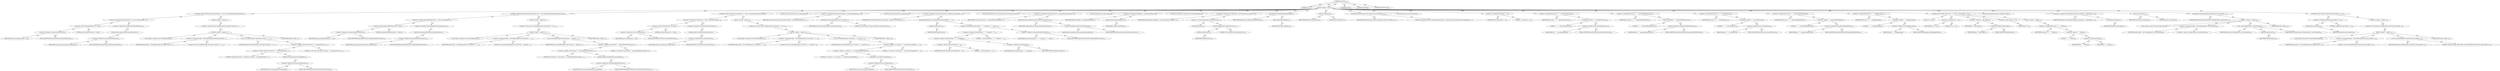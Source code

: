 digraph "execute" {  
"111669149696" [label = <(METHOD,execute)<SUB>114</SUB>> ]
"115964116992" [label = <(PARAM,this)<SUB>114</SUB>> ]
"25769803776" [label = <(BLOCK,&lt;empty&gt;,&lt;empty&gt;)<SUB>114</SUB>> ]
"47244640256" [label = <(CONTROL_STRUCTURE,IF,if (descriptorDirectory == null || !descriptorDirectory.isDirectory()))<SUB>115</SUB>> ]
"30064771072" [label = <(&lt;operator&gt;.logicalOr,descriptorDirectory == null || !descriptorDirec...)<SUB>115</SUB>> ]
"30064771073" [label = <(&lt;operator&gt;.equals,descriptorDirectory == null)<SUB>115</SUB>> ]
"30064771074" [label = <(&lt;operator&gt;.fieldAccess,this.descriptorDirectory)<SUB>115</SUB>> ]
"68719476742" [label = <(IDENTIFIER,this,descriptorDirectory == null)> ]
"55834574848" [label = <(FIELD_IDENTIFIER,descriptorDirectory,descriptorDirectory)<SUB>115</SUB>> ]
"90194313216" [label = <(LITERAL,null,descriptorDirectory == null)<SUB>115</SUB>> ]
"30064771075" [label = <(&lt;operator&gt;.logicalNot,!descriptorDirectory.isDirectory())<SUB>116</SUB>> ]
"30064771076" [label = <(isDirectory,this.descriptorDirectory.isDirectory())<SUB>116</SUB>> ]
"30064771077" [label = <(&lt;operator&gt;.fieldAccess,this.descriptorDirectory)<SUB>116</SUB>> ]
"68719476743" [label = <(IDENTIFIER,this,this.descriptorDirectory.isDirectory())> ]
"55834574849" [label = <(FIELD_IDENTIFIER,descriptorDirectory,descriptorDirectory)<SUB>116</SUB>> ]
"25769803777" [label = <(BLOCK,&lt;empty&gt;,&lt;empty&gt;)<SUB>116</SUB>> ]
"30064771078" [label = <(&lt;operator&gt;.throw,throw new BuildException(&quot;descriptors directory...)<SUB>117</SUB>> ]
"25769803778" [label = <(BLOCK,&lt;empty&gt;,&lt;empty&gt;)<SUB>117</SUB>> ]
"94489280512" [label = <(LOCAL,$obj0: org.apache.tools.ant.BuildException)<SUB>117</SUB>> ]
"30064771079" [label = <(&lt;operator&gt;.assignment,$obj0 = new BuildException(&quot;descriptors directo...)<SUB>117</SUB>> ]
"68719476744" [label = <(IDENTIFIER,$obj0,$obj0 = new BuildException(&quot;descriptors directo...)<SUB>117</SUB>> ]
"30064771080" [label = <(&lt;operator&gt;.alloc,new BuildException(&quot;descriptors directory &quot; + d...)<SUB>117</SUB>> ]
"30064771081" [label = <(&lt;init&gt;,new BuildException(&quot;descriptors directory &quot; + d...)<SUB>117</SUB>> ]
"68719476745" [label = <(IDENTIFIER,$obj0,new BuildException(&quot;descriptors directory &quot; + d...)<SUB>117</SUB>> ]
"30064771082" [label = <(&lt;operator&gt;.addition,&quot;descriptors directory &quot; + descriptorDirectory....)<SUB>117</SUB>> ]
"30064771083" [label = <(&lt;operator&gt;.addition,&quot;descriptors directory &quot; + descriptorDirectory....)<SUB>117</SUB>> ]
"90194313217" [label = <(LITERAL,&quot;descriptors directory &quot;,&quot;descriptors directory &quot; + descriptorDirectory....)<SUB>117</SUB>> ]
"30064771084" [label = <(getPath,this.descriptorDirectory.getPath())<SUB>118</SUB>> ]
"30064771085" [label = <(&lt;operator&gt;.fieldAccess,this.descriptorDirectory)<SUB>118</SUB>> ]
"68719476746" [label = <(IDENTIFIER,this,this.descriptorDirectory.getPath())> ]
"55834574850" [label = <(FIELD_IDENTIFIER,descriptorDirectory,descriptorDirectory)<SUB>118</SUB>> ]
"90194313218" [label = <(LITERAL,&quot; is not valid&quot;,&quot;descriptors directory &quot; + descriptorDirectory....)<SUB>118</SUB>> ]
"68719476747" [label = <(IDENTIFIER,$obj0,&lt;empty&gt;)<SUB>117</SUB>> ]
"47244640257" [label = <(CONTROL_STRUCTURE,IF,if (generatedFilesDirectory == null || !generatedFilesDirectory.isDirectory()))<SUB>120</SUB>> ]
"30064771086" [label = <(&lt;operator&gt;.logicalOr,generatedFilesDirectory == null || !generatedFi...)<SUB>120</SUB>> ]
"30064771087" [label = <(&lt;operator&gt;.equals,generatedFilesDirectory == null)<SUB>120</SUB>> ]
"30064771088" [label = <(&lt;operator&gt;.fieldAccess,this.generatedFilesDirectory)<SUB>120</SUB>> ]
"68719476748" [label = <(IDENTIFIER,this,generatedFilesDirectory == null)> ]
"55834574851" [label = <(FIELD_IDENTIFIER,generatedFilesDirectory,generatedFilesDirectory)<SUB>120</SUB>> ]
"90194313219" [label = <(LITERAL,null,generatedFilesDirectory == null)<SUB>120</SUB>> ]
"30064771089" [label = <(&lt;operator&gt;.logicalNot,!generatedFilesDirectory.isDirectory())<SUB>121</SUB>> ]
"30064771090" [label = <(isDirectory,this.generatedFilesDirectory.isDirectory())<SUB>121</SUB>> ]
"30064771091" [label = <(&lt;operator&gt;.fieldAccess,this.generatedFilesDirectory)<SUB>121</SUB>> ]
"68719476749" [label = <(IDENTIFIER,this,this.generatedFilesDirectory.isDirectory())> ]
"55834574852" [label = <(FIELD_IDENTIFIER,generatedFilesDirectory,generatedFilesDirectory)<SUB>121</SUB>> ]
"25769803779" [label = <(BLOCK,&lt;empty&gt;,&lt;empty&gt;)<SUB>121</SUB>> ]
"30064771092" [label = <(&lt;operator&gt;.throw,throw new BuildException(&quot;dest directory &quot; + ge...)<SUB>122</SUB>> ]
"25769803780" [label = <(BLOCK,&lt;empty&gt;,&lt;empty&gt;)<SUB>122</SUB>> ]
"94489280513" [label = <(LOCAL,$obj1: org.apache.tools.ant.BuildException)<SUB>122</SUB>> ]
"30064771093" [label = <(&lt;operator&gt;.assignment,$obj1 = new BuildException(&quot;dest directory &quot; + ...)<SUB>122</SUB>> ]
"68719476750" [label = <(IDENTIFIER,$obj1,$obj1 = new BuildException(&quot;dest directory &quot; + ...)<SUB>122</SUB>> ]
"30064771094" [label = <(&lt;operator&gt;.alloc,new BuildException(&quot;dest directory &quot; + generate...)<SUB>122</SUB>> ]
"30064771095" [label = <(&lt;init&gt;,new BuildException(&quot;dest directory &quot; + generate...)<SUB>122</SUB>> ]
"68719476751" [label = <(IDENTIFIER,$obj1,new BuildException(&quot;dest directory &quot; + generate...)<SUB>122</SUB>> ]
"30064771096" [label = <(&lt;operator&gt;.addition,&quot;dest directory &quot; + generatedFilesDirectory.get...)<SUB>122</SUB>> ]
"30064771097" [label = <(&lt;operator&gt;.addition,&quot;dest directory &quot; + generatedFilesDirectory.get...)<SUB>122</SUB>> ]
"90194313220" [label = <(LITERAL,&quot;dest directory &quot;,&quot;dest directory &quot; + generatedFilesDirectory.get...)<SUB>122</SUB>> ]
"30064771098" [label = <(getPath,this.generatedFilesDirectory.getPath())<SUB>123</SUB>> ]
"30064771099" [label = <(&lt;operator&gt;.fieldAccess,this.generatedFilesDirectory)<SUB>123</SUB>> ]
"68719476752" [label = <(IDENTIFIER,this,this.generatedFilesDirectory.getPath())> ]
"55834574853" [label = <(FIELD_IDENTIFIER,generatedFilesDirectory,generatedFilesDirectory)<SUB>123</SUB>> ]
"90194313221" [label = <(LITERAL,&quot; is not valid&quot;,&quot;dest directory &quot; + generatedFilesDirectory.get...)<SUB>123</SUB>> ]
"68719476753" [label = <(IDENTIFIER,$obj1,&lt;empty&gt;)<SUB>122</SUB>> ]
"47244640258" [label = <(CONTROL_STRUCTURE,IF,if (sourceDirectory == null || !sourceDirectory.isDirectory()))<SUB>126</SUB>> ]
"30064771100" [label = <(&lt;operator&gt;.logicalOr,sourceDirectory == null || !sourceDirectory.isD...)<SUB>126</SUB>> ]
"30064771101" [label = <(&lt;operator&gt;.equals,sourceDirectory == null)<SUB>126</SUB>> ]
"30064771102" [label = <(&lt;operator&gt;.fieldAccess,this.sourceDirectory)<SUB>126</SUB>> ]
"68719476754" [label = <(IDENTIFIER,this,sourceDirectory == null)> ]
"55834574854" [label = <(FIELD_IDENTIFIER,sourceDirectory,sourceDirectory)<SUB>126</SUB>> ]
"90194313222" [label = <(LITERAL,null,sourceDirectory == null)<SUB>126</SUB>> ]
"30064771103" [label = <(&lt;operator&gt;.logicalNot,!sourceDirectory.isDirectory())<SUB>127</SUB>> ]
"30064771104" [label = <(isDirectory,this.sourceDirectory.isDirectory())<SUB>127</SUB>> ]
"30064771105" [label = <(&lt;operator&gt;.fieldAccess,this.sourceDirectory)<SUB>127</SUB>> ]
"68719476755" [label = <(IDENTIFIER,this,this.sourceDirectory.isDirectory())> ]
"55834574855" [label = <(FIELD_IDENTIFIER,sourceDirectory,sourceDirectory)<SUB>127</SUB>> ]
"25769803781" [label = <(BLOCK,&lt;empty&gt;,&lt;empty&gt;)<SUB>127</SUB>> ]
"30064771106" [label = <(&lt;operator&gt;.throw,throw new BuildException(&quot;src directory &quot; + sou...)<SUB>128</SUB>> ]
"25769803782" [label = <(BLOCK,&lt;empty&gt;,&lt;empty&gt;)<SUB>128</SUB>> ]
"94489280514" [label = <(LOCAL,$obj2: org.apache.tools.ant.BuildException)<SUB>128</SUB>> ]
"30064771107" [label = <(&lt;operator&gt;.assignment,$obj2 = new BuildException(&quot;src directory &quot; + s...)<SUB>128</SUB>> ]
"68719476756" [label = <(IDENTIFIER,$obj2,$obj2 = new BuildException(&quot;src directory &quot; + s...)<SUB>128</SUB>> ]
"30064771108" [label = <(&lt;operator&gt;.alloc,new BuildException(&quot;src directory &quot; + sourceDir...)<SUB>128</SUB>> ]
"30064771109" [label = <(&lt;init&gt;,new BuildException(&quot;src directory &quot; + sourceDir...)<SUB>128</SUB>> ]
"68719476757" [label = <(IDENTIFIER,$obj2,new BuildException(&quot;src directory &quot; + sourceDir...)<SUB>128</SUB>> ]
"30064771110" [label = <(&lt;operator&gt;.addition,&quot;src directory &quot; + sourceDirectory.getPath() + ...)<SUB>128</SUB>> ]
"30064771111" [label = <(&lt;operator&gt;.addition,&quot;src directory &quot; + sourceDirectory.getPath())<SUB>128</SUB>> ]
"90194313223" [label = <(LITERAL,&quot;src directory &quot;,&quot;src directory &quot; + sourceDirectory.getPath())<SUB>128</SUB>> ]
"30064771112" [label = <(getPath,this.sourceDirectory.getPath())<SUB>129</SUB>> ]
"30064771113" [label = <(&lt;operator&gt;.fieldAccess,this.sourceDirectory)<SUB>129</SUB>> ]
"68719476758" [label = <(IDENTIFIER,this,this.sourceDirectory.getPath())> ]
"55834574856" [label = <(FIELD_IDENTIFIER,sourceDirectory,sourceDirectory)<SUB>129</SUB>> ]
"90194313224" [label = <(LITERAL,&quot; is not valid&quot;,&quot;src directory &quot; + sourceDirectory.getPath() + ...)<SUB>129</SUB>> ]
"68719476759" [label = <(IDENTIFIER,$obj2,&lt;empty&gt;)<SUB>128</SUB>> ]
"94489280515" [label = <(LOCAL,String systemClassPath: java.lang.String)<SUB>132</SUB>> ]
"30064771114" [label = <(&lt;operator&gt;.assignment,String systemClassPath = System.getProperty(&quot;ja...)<SUB>132</SUB>> ]
"68719476760" [label = <(IDENTIFIER,systemClassPath,String systemClassPath = System.getProperty(&quot;ja...)<SUB>132</SUB>> ]
"30064771115" [label = <(getProperty,System.getProperty(&quot;java.class.path&quot;))<SUB>132</SUB>> ]
"68719476761" [label = <(IDENTIFIER,System,System.getProperty(&quot;java.class.path&quot;))<SUB>132</SUB>> ]
"90194313225" [label = <(LITERAL,&quot;java.class.path&quot;,System.getProperty(&quot;java.class.path&quot;))<SUB>132</SUB>> ]
"94489280516" [label = <(LOCAL,String execClassPath: java.lang.String)<SUB>133</SUB>> ]
"30064771116" [label = <(&lt;operator&gt;.assignment,String execClassPath = getProject().translatePa...)<SUB>133</SUB>> ]
"68719476762" [label = <(IDENTIFIER,execClassPath,String execClassPath = getProject().translatePa...)<SUB>133</SUB>> ]
"30064771117" [label = <(translatePath,getProject().translatePath(systemClassPath + &quot;:...)<SUB>134</SUB>> ]
"30064771118" [label = <(getProject,getProject())<SUB>134</SUB>> ]
"68719476736" [label = <(IDENTIFIER,this,getProject())<SUB>134</SUB>> ]
"30064771119" [label = <(&lt;operator&gt;.addition,systemClassPath + &quot;:&quot; + classpath + &quot;:&quot; + gener...)<SUB>134</SUB>> ]
"30064771120" [label = <(&lt;operator&gt;.addition,systemClassPath + &quot;:&quot; + classpath + &quot;:&quot;)<SUB>134</SUB>> ]
"30064771121" [label = <(&lt;operator&gt;.addition,systemClassPath + &quot;:&quot; + classpath)<SUB>134</SUB>> ]
"30064771122" [label = <(&lt;operator&gt;.addition,systemClassPath + &quot;:&quot;)<SUB>134</SUB>> ]
"68719476763" [label = <(IDENTIFIER,systemClassPath,systemClassPath + &quot;:&quot;)<SUB>134</SUB>> ]
"90194313226" [label = <(LITERAL,&quot;:&quot;,systemClassPath + &quot;:&quot;)<SUB>134</SUB>> ]
"30064771123" [label = <(&lt;operator&gt;.fieldAccess,this.classpath)<SUB>134</SUB>> ]
"68719476764" [label = <(IDENTIFIER,this,systemClassPath + &quot;:&quot; + classpath)> ]
"55834574857" [label = <(FIELD_IDENTIFIER,classpath,classpath)<SUB>134</SUB>> ]
"90194313227" [label = <(LITERAL,&quot;:&quot;,systemClassPath + &quot;:&quot; + classpath + &quot;:&quot;)<SUB>135</SUB>> ]
"30064771124" [label = <(&lt;operator&gt;.fieldAccess,this.generatedFilesDirectory)<SUB>135</SUB>> ]
"68719476765" [label = <(IDENTIFIER,this,systemClassPath + &quot;:&quot; + classpath + &quot;:&quot; + gener...)> ]
"55834574858" [label = <(FIELD_IDENTIFIER,generatedFilesDirectory,generatedFilesDirectory)<SUB>135</SUB>> ]
"94489280517" [label = <(LOCAL,DirectoryScanner ds: org.apache.tools.ant.DirectoryScanner)<SUB>137</SUB>> ]
"30064771125" [label = <(&lt;operator&gt;.assignment,DirectoryScanner ds = super.getDirectoryScanner...)<SUB>137</SUB>> ]
"68719476766" [label = <(IDENTIFIER,ds,DirectoryScanner ds = super.getDirectoryScanner...)<SUB>137</SUB>> ]
"30064771126" [label = <(getDirectoryScanner,getDirectoryScanner(descriptorDirectory))<SUB>137</SUB>> ]
"68719476767" [label = <(IDENTIFIER,super,getDirectoryScanner(descriptorDirectory))<SUB>137</SUB>> ]
"30064771127" [label = <(&lt;operator&gt;.fieldAccess,this.descriptorDirectory)<SUB>137</SUB>> ]
"68719476768" [label = <(IDENTIFIER,this,getDirectoryScanner(descriptorDirectory))> ]
"55834574859" [label = <(FIELD_IDENTIFIER,descriptorDirectory,descriptorDirectory)<SUB>137</SUB>> ]
"94489280518" [label = <(LOCAL,String[] files: java.lang.String[])<SUB>139</SUB>> ]
"30064771128" [label = <(&lt;operator&gt;.assignment,String[] files = ds.getIncludedFiles())<SUB>139</SUB>> ]
"68719476769" [label = <(IDENTIFIER,files,String[] files = ds.getIncludedFiles())<SUB>139</SUB>> ]
"30064771129" [label = <(getIncludedFiles,getIncludedFiles())<SUB>139</SUB>> ]
"68719476770" [label = <(IDENTIFIER,ds,getIncludedFiles())<SUB>139</SUB>> ]
"94489280519" [label = <(LOCAL,Java helperTask: org.apache.tools.ant.taskdefs.Java)<SUB>141</SUB>> ]
"30064771130" [label = <(&lt;operator&gt;.assignment,Java helperTask = (Java) getProject().createTas...)<SUB>141</SUB>> ]
"68719476771" [label = <(IDENTIFIER,helperTask,Java helperTask = (Java) getProject().createTas...)<SUB>141</SUB>> ]
"30064771131" [label = <(&lt;operator&gt;.cast,(Java) getProject().createTask(&quot;java&quot;))<SUB>141</SUB>> ]
"180388626432" [label = <(TYPE_REF,Java,Java)<SUB>141</SUB>> ]
"30064771132" [label = <(createTask,getProject().createTask(&quot;java&quot;))<SUB>141</SUB>> ]
"30064771133" [label = <(getProject,getProject())<SUB>141</SUB>> ]
"68719476737" [label = <(IDENTIFIER,this,getProject())<SUB>141</SUB>> ]
"90194313228" [label = <(LITERAL,&quot;java&quot;,getProject().createTask(&quot;java&quot;))<SUB>141</SUB>> ]
"30064771134" [label = <(setTaskName,setTaskName(getTaskName()))<SUB>142</SUB>> ]
"68719476772" [label = <(IDENTIFIER,helperTask,setTaskName(getTaskName()))<SUB>142</SUB>> ]
"30064771135" [label = <(getTaskName,getTaskName())<SUB>142</SUB>> ]
"68719476738" [label = <(IDENTIFIER,this,getTaskName())<SUB>142</SUB>> ]
"30064771136" [label = <(setFork,setFork(true))<SUB>143</SUB>> ]
"68719476773" [label = <(IDENTIFIER,helperTask,setFork(true))<SUB>143</SUB>> ]
"90194313229" [label = <(LITERAL,true,setFork(true))<SUB>143</SUB>> ]
"30064771137" [label = <(setClassname,setClassname(&quot;org.apache.tools.ant.taskdefs.opt...)<SUB>144</SUB>> ]
"68719476774" [label = <(IDENTIFIER,helperTask,setClassname(&quot;org.apache.tools.ant.taskdefs.opt...)<SUB>144</SUB>> ]
"90194313230" [label = <(LITERAL,&quot;org.apache.tools.ant.taskdefs.optional.ejb.Ejb...,setClassname(&quot;org.apache.tools.ant.taskdefs.opt...)<SUB>144</SUB>> ]
"94489280520" [label = <(LOCAL,String args: java.lang.String)<SUB>145</SUB>> ]
"30064771138" [label = <(&lt;operator&gt;.assignment,String args = &quot;&quot;)<SUB>145</SUB>> ]
"68719476775" [label = <(IDENTIFIER,args,String args = &quot;&quot;)<SUB>145</SUB>> ]
"90194313231" [label = <(LITERAL,&quot;&quot;,String args = &quot;&quot;)<SUB>145</SUB>> ]
"30064771139" [label = <(&lt;operator&gt;.assignmentPlus,args += &quot; &quot; + descriptorDirectory)<SUB>146</SUB>> ]
"68719476776" [label = <(IDENTIFIER,args,args += &quot; &quot; + descriptorDirectory)<SUB>146</SUB>> ]
"30064771140" [label = <(&lt;operator&gt;.addition,&quot; &quot; + descriptorDirectory)<SUB>146</SUB>> ]
"90194313232" [label = <(LITERAL,&quot; &quot;,&quot; &quot; + descriptorDirectory)<SUB>146</SUB>> ]
"30064771141" [label = <(&lt;operator&gt;.fieldAccess,this.descriptorDirectory)<SUB>146</SUB>> ]
"68719476777" [label = <(IDENTIFIER,this,&quot; &quot; + descriptorDirectory)> ]
"55834574860" [label = <(FIELD_IDENTIFIER,descriptorDirectory,descriptorDirectory)<SUB>146</SUB>> ]
"30064771142" [label = <(&lt;operator&gt;.assignmentPlus,args += &quot; &quot; + generatedFilesDirectory)<SUB>147</SUB>> ]
"68719476778" [label = <(IDENTIFIER,args,args += &quot; &quot; + generatedFilesDirectory)<SUB>147</SUB>> ]
"30064771143" [label = <(&lt;operator&gt;.addition,&quot; &quot; + generatedFilesDirectory)<SUB>147</SUB>> ]
"90194313233" [label = <(LITERAL,&quot; &quot;,&quot; &quot; + generatedFilesDirectory)<SUB>147</SUB>> ]
"30064771144" [label = <(&lt;operator&gt;.fieldAccess,this.generatedFilesDirectory)<SUB>147</SUB>> ]
"68719476779" [label = <(IDENTIFIER,this,&quot; &quot; + generatedFilesDirectory)> ]
"55834574861" [label = <(FIELD_IDENTIFIER,generatedFilesDirectory,generatedFilesDirectory)<SUB>147</SUB>> ]
"30064771145" [label = <(&lt;operator&gt;.assignmentPlus,args += &quot; &quot; + sourceDirectory)<SUB>148</SUB>> ]
"68719476780" [label = <(IDENTIFIER,args,args += &quot; &quot; + sourceDirectory)<SUB>148</SUB>> ]
"30064771146" [label = <(&lt;operator&gt;.addition,&quot; &quot; + sourceDirectory)<SUB>148</SUB>> ]
"90194313234" [label = <(LITERAL,&quot; &quot;,&quot; &quot; + sourceDirectory)<SUB>148</SUB>> ]
"30064771147" [label = <(&lt;operator&gt;.fieldAccess,this.sourceDirectory)<SUB>148</SUB>> ]
"68719476781" [label = <(IDENTIFIER,this,&quot; &quot; + sourceDirectory)> ]
"55834574862" [label = <(FIELD_IDENTIFIER,sourceDirectory,sourceDirectory)<SUB>148</SUB>> ]
"30064771148" [label = <(&lt;operator&gt;.assignmentPlus,args += &quot; &quot; + generatedManifestFile)<SUB>149</SUB>> ]
"68719476782" [label = <(IDENTIFIER,args,args += &quot; &quot; + generatedManifestFile)<SUB>149</SUB>> ]
"30064771149" [label = <(&lt;operator&gt;.addition,&quot; &quot; + generatedManifestFile)<SUB>149</SUB>> ]
"90194313235" [label = <(LITERAL,&quot; &quot;,&quot; &quot; + generatedManifestFile)<SUB>149</SUB>> ]
"30064771150" [label = <(&lt;operator&gt;.fieldAccess,this.generatedManifestFile)<SUB>149</SUB>> ]
"68719476783" [label = <(IDENTIFIER,this,&quot; &quot; + generatedManifestFile)> ]
"55834574863" [label = <(FIELD_IDENTIFIER,generatedManifestFile,generatedManifestFile)<SUB>149</SUB>> ]
"30064771151" [label = <(&lt;operator&gt;.assignmentPlus,args += &quot; &quot; + keepgenerated)<SUB>150</SUB>> ]
"68719476784" [label = <(IDENTIFIER,args,args += &quot; &quot; + keepgenerated)<SUB>150</SUB>> ]
"30064771152" [label = <(&lt;operator&gt;.addition,&quot; &quot; + keepgenerated)<SUB>150</SUB>> ]
"90194313236" [label = <(LITERAL,&quot; &quot;,&quot; &quot; + keepgenerated)<SUB>150</SUB>> ]
"30064771153" [label = <(&lt;operator&gt;.fieldAccess,this.keepgenerated)<SUB>150</SUB>> ]
"68719476785" [label = <(IDENTIFIER,this,&quot; &quot; + keepgenerated)> ]
"55834574864" [label = <(FIELD_IDENTIFIER,keepgenerated,keepgenerated)<SUB>150</SUB>> ]
"47244640259" [label = <(CONTROL_STRUCTURE,FOR,for (int i = 0; Some(i &lt; files.length); ++i))<SUB>152</SUB>> ]
"94489280521" [label = <(LOCAL,int i: int)<SUB>152</SUB>> ]
"30064771154" [label = <(&lt;operator&gt;.assignment,int i = 0)<SUB>152</SUB>> ]
"68719476786" [label = <(IDENTIFIER,i,int i = 0)<SUB>152</SUB>> ]
"90194313237" [label = <(LITERAL,0,int i = 0)<SUB>152</SUB>> ]
"30064771155" [label = <(&lt;operator&gt;.lessThan,i &lt; files.length)<SUB>152</SUB>> ]
"68719476787" [label = <(IDENTIFIER,i,i &lt; files.length)<SUB>152</SUB>> ]
"30064771156" [label = <(&lt;operator&gt;.fieldAccess,files.length)<SUB>152</SUB>> ]
"68719476788" [label = <(IDENTIFIER,files,i &lt; files.length)<SUB>152</SUB>> ]
"55834574865" [label = <(FIELD_IDENTIFIER,length,length)<SUB>152</SUB>> ]
"30064771157" [label = <(&lt;operator&gt;.preIncrement,++i)<SUB>152</SUB>> ]
"68719476789" [label = <(IDENTIFIER,i,++i)<SUB>152</SUB>> ]
"25769803783" [label = <(BLOCK,&lt;empty&gt;,&lt;empty&gt;)<SUB>152</SUB>> ]
"30064771158" [label = <(&lt;operator&gt;.assignmentPlus,args += &quot; &quot; + files[i])<SUB>153</SUB>> ]
"68719476790" [label = <(IDENTIFIER,args,args += &quot; &quot; + files[i])<SUB>153</SUB>> ]
"30064771159" [label = <(&lt;operator&gt;.addition,&quot; &quot; + files[i])<SUB>153</SUB>> ]
"90194313238" [label = <(LITERAL,&quot; &quot;,&quot; &quot; + files[i])<SUB>153</SUB>> ]
"30064771160" [label = <(&lt;operator&gt;.indexAccess,files[i])<SUB>153</SUB>> ]
"68719476791" [label = <(IDENTIFIER,files,&quot; &quot; + files[i])<SUB>153</SUB>> ]
"68719476792" [label = <(IDENTIFIER,i,&quot; &quot; + files[i])<SUB>153</SUB>> ]
"94489280522" [label = <(LOCAL,Commandline.Argument arguments: ANY)<SUB>156</SUB>> ]
"30064771161" [label = <(&lt;operator&gt;.assignment,Commandline.Argument arguments = helperTask.cre...)<SUB>156</SUB>> ]
"68719476793" [label = <(IDENTIFIER,arguments,Commandline.Argument arguments = helperTask.cre...)<SUB>156</SUB>> ]
"30064771162" [label = <(createArg,createArg())<SUB>156</SUB>> ]
"68719476794" [label = <(IDENTIFIER,helperTask,createArg())<SUB>156</SUB>> ]
"30064771163" [label = <(setLine,setLine(args))<SUB>157</SUB>> ]
"68719476795" [label = <(IDENTIFIER,arguments,setLine(args))<SUB>157</SUB>> ]
"68719476796" [label = <(IDENTIFIER,args,setLine(args))<SUB>157</SUB>> ]
"30064771164" [label = <(setClasspath,setClasspath(new Path(getProject(), execClassPa...)<SUB>158</SUB>> ]
"68719476797" [label = <(IDENTIFIER,helperTask,setClasspath(new Path(getProject(), execClassPa...)<SUB>158</SUB>> ]
"25769803784" [label = <(BLOCK,&lt;empty&gt;,&lt;empty&gt;)<SUB>158</SUB>> ]
"94489280523" [label = <(LOCAL,$obj3: org.apache.tools.ant.types.Path)<SUB>158</SUB>> ]
"30064771165" [label = <(&lt;operator&gt;.assignment,$obj3 = new Path(getProject(), execClassPath))<SUB>158</SUB>> ]
"68719476798" [label = <(IDENTIFIER,$obj3,$obj3 = new Path(getProject(), execClassPath))<SUB>158</SUB>> ]
"30064771166" [label = <(&lt;operator&gt;.alloc,new Path(getProject(), execClassPath))<SUB>158</SUB>> ]
"30064771167" [label = <(&lt;init&gt;,new Path(getProject(), execClassPath))<SUB>158</SUB>> ]
"68719476799" [label = <(IDENTIFIER,$obj3,new Path(getProject(), execClassPath))<SUB>158</SUB>> ]
"30064771168" [label = <(getProject,getProject())<SUB>158</SUB>> ]
"68719476739" [label = <(IDENTIFIER,this,getProject())<SUB>158</SUB>> ]
"68719476800" [label = <(IDENTIFIER,execClassPath,new Path(getProject(), execClassPath))<SUB>158</SUB>> ]
"68719476801" [label = <(IDENTIFIER,$obj3,&lt;empty&gt;)<SUB>158</SUB>> ]
"47244640260" [label = <(CONTROL_STRUCTURE,IF,if (helperTask.executeJava() != 0))<SUB>159</SUB>> ]
"30064771169" [label = <(&lt;operator&gt;.notEquals,helperTask.executeJava() != 0)<SUB>159</SUB>> ]
"30064771170" [label = <(executeJava,executeJava())<SUB>159</SUB>> ]
"68719476802" [label = <(IDENTIFIER,helperTask,executeJava())<SUB>159</SUB>> ]
"90194313239" [label = <(LITERAL,0,helperTask.executeJava() != 0)<SUB>159</SUB>> ]
"25769803785" [label = <(BLOCK,&lt;empty&gt;,&lt;empty&gt;)<SUB>159</SUB>> ]
"30064771171" [label = <(&lt;operator&gt;.throw,throw new BuildException(&quot;Execution of ejbc hel...)<SUB>160</SUB>> ]
"25769803786" [label = <(BLOCK,&lt;empty&gt;,&lt;empty&gt;)<SUB>160</SUB>> ]
"94489280524" [label = <(LOCAL,$obj4: org.apache.tools.ant.BuildException)<SUB>160</SUB>> ]
"30064771172" [label = <(&lt;operator&gt;.assignment,$obj4 = new BuildException(&quot;Execution of ejbc h...)<SUB>160</SUB>> ]
"68719476803" [label = <(IDENTIFIER,$obj4,$obj4 = new BuildException(&quot;Execution of ejbc h...)<SUB>160</SUB>> ]
"30064771173" [label = <(&lt;operator&gt;.alloc,new BuildException(&quot;Execution of ejbc helper fa...)<SUB>160</SUB>> ]
"30064771174" [label = <(&lt;init&gt;,new BuildException(&quot;Execution of ejbc helper fa...)<SUB>160</SUB>> ]
"68719476804" [label = <(IDENTIFIER,$obj4,new BuildException(&quot;Execution of ejbc helper fa...)<SUB>160</SUB>> ]
"90194313240" [label = <(LITERAL,&quot;Execution of ejbc helper failed&quot;,new BuildException(&quot;Execution of ejbc helper fa...)<SUB>160</SUB>> ]
"68719476805" [label = <(IDENTIFIER,$obj4,&lt;empty&gt;)<SUB>160</SUB>> ]
"133143986182" [label = <(MODIFIER,PUBLIC)> ]
"133143986183" [label = <(MODIFIER,VIRTUAL)> ]
"128849018880" [label = <(METHOD_RETURN,void)<SUB>114</SUB>> ]
  "111669149696" -> "115964116992"  [ label = "AST: "] 
  "111669149696" -> "25769803776"  [ label = "AST: "] 
  "111669149696" -> "133143986182"  [ label = "AST: "] 
  "111669149696" -> "133143986183"  [ label = "AST: "] 
  "111669149696" -> "128849018880"  [ label = "AST: "] 
  "25769803776" -> "47244640256"  [ label = "AST: "] 
  "25769803776" -> "47244640257"  [ label = "AST: "] 
  "25769803776" -> "47244640258"  [ label = "AST: "] 
  "25769803776" -> "94489280515"  [ label = "AST: "] 
  "25769803776" -> "30064771114"  [ label = "AST: "] 
  "25769803776" -> "94489280516"  [ label = "AST: "] 
  "25769803776" -> "30064771116"  [ label = "AST: "] 
  "25769803776" -> "94489280517"  [ label = "AST: "] 
  "25769803776" -> "30064771125"  [ label = "AST: "] 
  "25769803776" -> "94489280518"  [ label = "AST: "] 
  "25769803776" -> "30064771128"  [ label = "AST: "] 
  "25769803776" -> "94489280519"  [ label = "AST: "] 
  "25769803776" -> "30064771130"  [ label = "AST: "] 
  "25769803776" -> "30064771134"  [ label = "AST: "] 
  "25769803776" -> "30064771136"  [ label = "AST: "] 
  "25769803776" -> "30064771137"  [ label = "AST: "] 
  "25769803776" -> "94489280520"  [ label = "AST: "] 
  "25769803776" -> "30064771138"  [ label = "AST: "] 
  "25769803776" -> "30064771139"  [ label = "AST: "] 
  "25769803776" -> "30064771142"  [ label = "AST: "] 
  "25769803776" -> "30064771145"  [ label = "AST: "] 
  "25769803776" -> "30064771148"  [ label = "AST: "] 
  "25769803776" -> "30064771151"  [ label = "AST: "] 
  "25769803776" -> "47244640259"  [ label = "AST: "] 
  "25769803776" -> "94489280522"  [ label = "AST: "] 
  "25769803776" -> "30064771161"  [ label = "AST: "] 
  "25769803776" -> "30064771163"  [ label = "AST: "] 
  "25769803776" -> "30064771164"  [ label = "AST: "] 
  "25769803776" -> "47244640260"  [ label = "AST: "] 
  "47244640256" -> "30064771072"  [ label = "AST: "] 
  "47244640256" -> "25769803777"  [ label = "AST: "] 
  "30064771072" -> "30064771073"  [ label = "AST: "] 
  "30064771072" -> "30064771075"  [ label = "AST: "] 
  "30064771073" -> "30064771074"  [ label = "AST: "] 
  "30064771073" -> "90194313216"  [ label = "AST: "] 
  "30064771074" -> "68719476742"  [ label = "AST: "] 
  "30064771074" -> "55834574848"  [ label = "AST: "] 
  "30064771075" -> "30064771076"  [ label = "AST: "] 
  "30064771076" -> "30064771077"  [ label = "AST: "] 
  "30064771077" -> "68719476743"  [ label = "AST: "] 
  "30064771077" -> "55834574849"  [ label = "AST: "] 
  "25769803777" -> "30064771078"  [ label = "AST: "] 
  "30064771078" -> "25769803778"  [ label = "AST: "] 
  "25769803778" -> "94489280512"  [ label = "AST: "] 
  "25769803778" -> "30064771079"  [ label = "AST: "] 
  "25769803778" -> "30064771081"  [ label = "AST: "] 
  "25769803778" -> "68719476747"  [ label = "AST: "] 
  "30064771079" -> "68719476744"  [ label = "AST: "] 
  "30064771079" -> "30064771080"  [ label = "AST: "] 
  "30064771081" -> "68719476745"  [ label = "AST: "] 
  "30064771081" -> "30064771082"  [ label = "AST: "] 
  "30064771082" -> "30064771083"  [ label = "AST: "] 
  "30064771082" -> "90194313218"  [ label = "AST: "] 
  "30064771083" -> "90194313217"  [ label = "AST: "] 
  "30064771083" -> "30064771084"  [ label = "AST: "] 
  "30064771084" -> "30064771085"  [ label = "AST: "] 
  "30064771085" -> "68719476746"  [ label = "AST: "] 
  "30064771085" -> "55834574850"  [ label = "AST: "] 
  "47244640257" -> "30064771086"  [ label = "AST: "] 
  "47244640257" -> "25769803779"  [ label = "AST: "] 
  "30064771086" -> "30064771087"  [ label = "AST: "] 
  "30064771086" -> "30064771089"  [ label = "AST: "] 
  "30064771087" -> "30064771088"  [ label = "AST: "] 
  "30064771087" -> "90194313219"  [ label = "AST: "] 
  "30064771088" -> "68719476748"  [ label = "AST: "] 
  "30064771088" -> "55834574851"  [ label = "AST: "] 
  "30064771089" -> "30064771090"  [ label = "AST: "] 
  "30064771090" -> "30064771091"  [ label = "AST: "] 
  "30064771091" -> "68719476749"  [ label = "AST: "] 
  "30064771091" -> "55834574852"  [ label = "AST: "] 
  "25769803779" -> "30064771092"  [ label = "AST: "] 
  "30064771092" -> "25769803780"  [ label = "AST: "] 
  "25769803780" -> "94489280513"  [ label = "AST: "] 
  "25769803780" -> "30064771093"  [ label = "AST: "] 
  "25769803780" -> "30064771095"  [ label = "AST: "] 
  "25769803780" -> "68719476753"  [ label = "AST: "] 
  "30064771093" -> "68719476750"  [ label = "AST: "] 
  "30064771093" -> "30064771094"  [ label = "AST: "] 
  "30064771095" -> "68719476751"  [ label = "AST: "] 
  "30064771095" -> "30064771096"  [ label = "AST: "] 
  "30064771096" -> "30064771097"  [ label = "AST: "] 
  "30064771096" -> "90194313221"  [ label = "AST: "] 
  "30064771097" -> "90194313220"  [ label = "AST: "] 
  "30064771097" -> "30064771098"  [ label = "AST: "] 
  "30064771098" -> "30064771099"  [ label = "AST: "] 
  "30064771099" -> "68719476752"  [ label = "AST: "] 
  "30064771099" -> "55834574853"  [ label = "AST: "] 
  "47244640258" -> "30064771100"  [ label = "AST: "] 
  "47244640258" -> "25769803781"  [ label = "AST: "] 
  "30064771100" -> "30064771101"  [ label = "AST: "] 
  "30064771100" -> "30064771103"  [ label = "AST: "] 
  "30064771101" -> "30064771102"  [ label = "AST: "] 
  "30064771101" -> "90194313222"  [ label = "AST: "] 
  "30064771102" -> "68719476754"  [ label = "AST: "] 
  "30064771102" -> "55834574854"  [ label = "AST: "] 
  "30064771103" -> "30064771104"  [ label = "AST: "] 
  "30064771104" -> "30064771105"  [ label = "AST: "] 
  "30064771105" -> "68719476755"  [ label = "AST: "] 
  "30064771105" -> "55834574855"  [ label = "AST: "] 
  "25769803781" -> "30064771106"  [ label = "AST: "] 
  "30064771106" -> "25769803782"  [ label = "AST: "] 
  "25769803782" -> "94489280514"  [ label = "AST: "] 
  "25769803782" -> "30064771107"  [ label = "AST: "] 
  "25769803782" -> "30064771109"  [ label = "AST: "] 
  "25769803782" -> "68719476759"  [ label = "AST: "] 
  "30064771107" -> "68719476756"  [ label = "AST: "] 
  "30064771107" -> "30064771108"  [ label = "AST: "] 
  "30064771109" -> "68719476757"  [ label = "AST: "] 
  "30064771109" -> "30064771110"  [ label = "AST: "] 
  "30064771110" -> "30064771111"  [ label = "AST: "] 
  "30064771110" -> "90194313224"  [ label = "AST: "] 
  "30064771111" -> "90194313223"  [ label = "AST: "] 
  "30064771111" -> "30064771112"  [ label = "AST: "] 
  "30064771112" -> "30064771113"  [ label = "AST: "] 
  "30064771113" -> "68719476758"  [ label = "AST: "] 
  "30064771113" -> "55834574856"  [ label = "AST: "] 
  "30064771114" -> "68719476760"  [ label = "AST: "] 
  "30064771114" -> "30064771115"  [ label = "AST: "] 
  "30064771115" -> "68719476761"  [ label = "AST: "] 
  "30064771115" -> "90194313225"  [ label = "AST: "] 
  "30064771116" -> "68719476762"  [ label = "AST: "] 
  "30064771116" -> "30064771117"  [ label = "AST: "] 
  "30064771117" -> "30064771118"  [ label = "AST: "] 
  "30064771117" -> "30064771119"  [ label = "AST: "] 
  "30064771118" -> "68719476736"  [ label = "AST: "] 
  "30064771119" -> "30064771120"  [ label = "AST: "] 
  "30064771119" -> "30064771124"  [ label = "AST: "] 
  "30064771120" -> "30064771121"  [ label = "AST: "] 
  "30064771120" -> "90194313227"  [ label = "AST: "] 
  "30064771121" -> "30064771122"  [ label = "AST: "] 
  "30064771121" -> "30064771123"  [ label = "AST: "] 
  "30064771122" -> "68719476763"  [ label = "AST: "] 
  "30064771122" -> "90194313226"  [ label = "AST: "] 
  "30064771123" -> "68719476764"  [ label = "AST: "] 
  "30064771123" -> "55834574857"  [ label = "AST: "] 
  "30064771124" -> "68719476765"  [ label = "AST: "] 
  "30064771124" -> "55834574858"  [ label = "AST: "] 
  "30064771125" -> "68719476766"  [ label = "AST: "] 
  "30064771125" -> "30064771126"  [ label = "AST: "] 
  "30064771126" -> "68719476767"  [ label = "AST: "] 
  "30064771126" -> "30064771127"  [ label = "AST: "] 
  "30064771127" -> "68719476768"  [ label = "AST: "] 
  "30064771127" -> "55834574859"  [ label = "AST: "] 
  "30064771128" -> "68719476769"  [ label = "AST: "] 
  "30064771128" -> "30064771129"  [ label = "AST: "] 
  "30064771129" -> "68719476770"  [ label = "AST: "] 
  "30064771130" -> "68719476771"  [ label = "AST: "] 
  "30064771130" -> "30064771131"  [ label = "AST: "] 
  "30064771131" -> "180388626432"  [ label = "AST: "] 
  "30064771131" -> "30064771132"  [ label = "AST: "] 
  "30064771132" -> "30064771133"  [ label = "AST: "] 
  "30064771132" -> "90194313228"  [ label = "AST: "] 
  "30064771133" -> "68719476737"  [ label = "AST: "] 
  "30064771134" -> "68719476772"  [ label = "AST: "] 
  "30064771134" -> "30064771135"  [ label = "AST: "] 
  "30064771135" -> "68719476738"  [ label = "AST: "] 
  "30064771136" -> "68719476773"  [ label = "AST: "] 
  "30064771136" -> "90194313229"  [ label = "AST: "] 
  "30064771137" -> "68719476774"  [ label = "AST: "] 
  "30064771137" -> "90194313230"  [ label = "AST: "] 
  "30064771138" -> "68719476775"  [ label = "AST: "] 
  "30064771138" -> "90194313231"  [ label = "AST: "] 
  "30064771139" -> "68719476776"  [ label = "AST: "] 
  "30064771139" -> "30064771140"  [ label = "AST: "] 
  "30064771140" -> "90194313232"  [ label = "AST: "] 
  "30064771140" -> "30064771141"  [ label = "AST: "] 
  "30064771141" -> "68719476777"  [ label = "AST: "] 
  "30064771141" -> "55834574860"  [ label = "AST: "] 
  "30064771142" -> "68719476778"  [ label = "AST: "] 
  "30064771142" -> "30064771143"  [ label = "AST: "] 
  "30064771143" -> "90194313233"  [ label = "AST: "] 
  "30064771143" -> "30064771144"  [ label = "AST: "] 
  "30064771144" -> "68719476779"  [ label = "AST: "] 
  "30064771144" -> "55834574861"  [ label = "AST: "] 
  "30064771145" -> "68719476780"  [ label = "AST: "] 
  "30064771145" -> "30064771146"  [ label = "AST: "] 
  "30064771146" -> "90194313234"  [ label = "AST: "] 
  "30064771146" -> "30064771147"  [ label = "AST: "] 
  "30064771147" -> "68719476781"  [ label = "AST: "] 
  "30064771147" -> "55834574862"  [ label = "AST: "] 
  "30064771148" -> "68719476782"  [ label = "AST: "] 
  "30064771148" -> "30064771149"  [ label = "AST: "] 
  "30064771149" -> "90194313235"  [ label = "AST: "] 
  "30064771149" -> "30064771150"  [ label = "AST: "] 
  "30064771150" -> "68719476783"  [ label = "AST: "] 
  "30064771150" -> "55834574863"  [ label = "AST: "] 
  "30064771151" -> "68719476784"  [ label = "AST: "] 
  "30064771151" -> "30064771152"  [ label = "AST: "] 
  "30064771152" -> "90194313236"  [ label = "AST: "] 
  "30064771152" -> "30064771153"  [ label = "AST: "] 
  "30064771153" -> "68719476785"  [ label = "AST: "] 
  "30064771153" -> "55834574864"  [ label = "AST: "] 
  "47244640259" -> "94489280521"  [ label = "AST: "] 
  "47244640259" -> "30064771154"  [ label = "AST: "] 
  "47244640259" -> "30064771155"  [ label = "AST: "] 
  "47244640259" -> "30064771157"  [ label = "AST: "] 
  "47244640259" -> "25769803783"  [ label = "AST: "] 
  "30064771154" -> "68719476786"  [ label = "AST: "] 
  "30064771154" -> "90194313237"  [ label = "AST: "] 
  "30064771155" -> "68719476787"  [ label = "AST: "] 
  "30064771155" -> "30064771156"  [ label = "AST: "] 
  "30064771156" -> "68719476788"  [ label = "AST: "] 
  "30064771156" -> "55834574865"  [ label = "AST: "] 
  "30064771157" -> "68719476789"  [ label = "AST: "] 
  "25769803783" -> "30064771158"  [ label = "AST: "] 
  "30064771158" -> "68719476790"  [ label = "AST: "] 
  "30064771158" -> "30064771159"  [ label = "AST: "] 
  "30064771159" -> "90194313238"  [ label = "AST: "] 
  "30064771159" -> "30064771160"  [ label = "AST: "] 
  "30064771160" -> "68719476791"  [ label = "AST: "] 
  "30064771160" -> "68719476792"  [ label = "AST: "] 
  "30064771161" -> "68719476793"  [ label = "AST: "] 
  "30064771161" -> "30064771162"  [ label = "AST: "] 
  "30064771162" -> "68719476794"  [ label = "AST: "] 
  "30064771163" -> "68719476795"  [ label = "AST: "] 
  "30064771163" -> "68719476796"  [ label = "AST: "] 
  "30064771164" -> "68719476797"  [ label = "AST: "] 
  "30064771164" -> "25769803784"  [ label = "AST: "] 
  "25769803784" -> "94489280523"  [ label = "AST: "] 
  "25769803784" -> "30064771165"  [ label = "AST: "] 
  "25769803784" -> "30064771167"  [ label = "AST: "] 
  "25769803784" -> "68719476801"  [ label = "AST: "] 
  "30064771165" -> "68719476798"  [ label = "AST: "] 
  "30064771165" -> "30064771166"  [ label = "AST: "] 
  "30064771167" -> "68719476799"  [ label = "AST: "] 
  "30064771167" -> "30064771168"  [ label = "AST: "] 
  "30064771167" -> "68719476800"  [ label = "AST: "] 
  "30064771168" -> "68719476739"  [ label = "AST: "] 
  "47244640260" -> "30064771169"  [ label = "AST: "] 
  "47244640260" -> "25769803785"  [ label = "AST: "] 
  "30064771169" -> "30064771170"  [ label = "AST: "] 
  "30064771169" -> "90194313239"  [ label = "AST: "] 
  "30064771170" -> "68719476802"  [ label = "AST: "] 
  "25769803785" -> "30064771171"  [ label = "AST: "] 
  "30064771171" -> "25769803786"  [ label = "AST: "] 
  "25769803786" -> "94489280524"  [ label = "AST: "] 
  "25769803786" -> "30064771172"  [ label = "AST: "] 
  "25769803786" -> "30064771174"  [ label = "AST: "] 
  "25769803786" -> "68719476805"  [ label = "AST: "] 
  "30064771172" -> "68719476803"  [ label = "AST: "] 
  "30064771172" -> "30064771173"  [ label = "AST: "] 
  "30064771174" -> "68719476804"  [ label = "AST: "] 
  "30064771174" -> "90194313240"  [ label = "AST: "] 
  "111669149696" -> "115964116992"  [ label = "DDG: "] 
}
